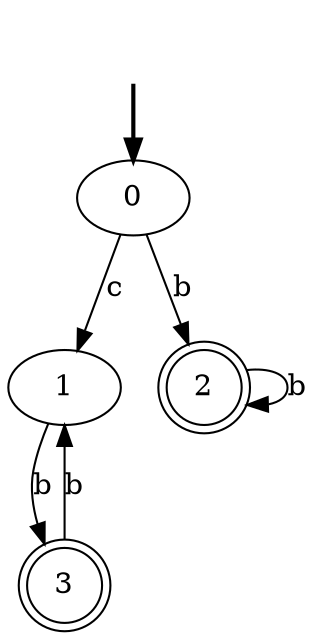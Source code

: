 digraph {
	fake [style=invisible]
	0 [root=true]
	1
	2 [shape=doublecircle]
	3 [shape=doublecircle]
	fake -> 0 [style=bold]
	0 -> 1 [label=c]
	0 -> 2 [label=b]
	1 -> 3 [label=b]
	2 -> 2 [label=b]
	3 -> 1 [label=b]
}
